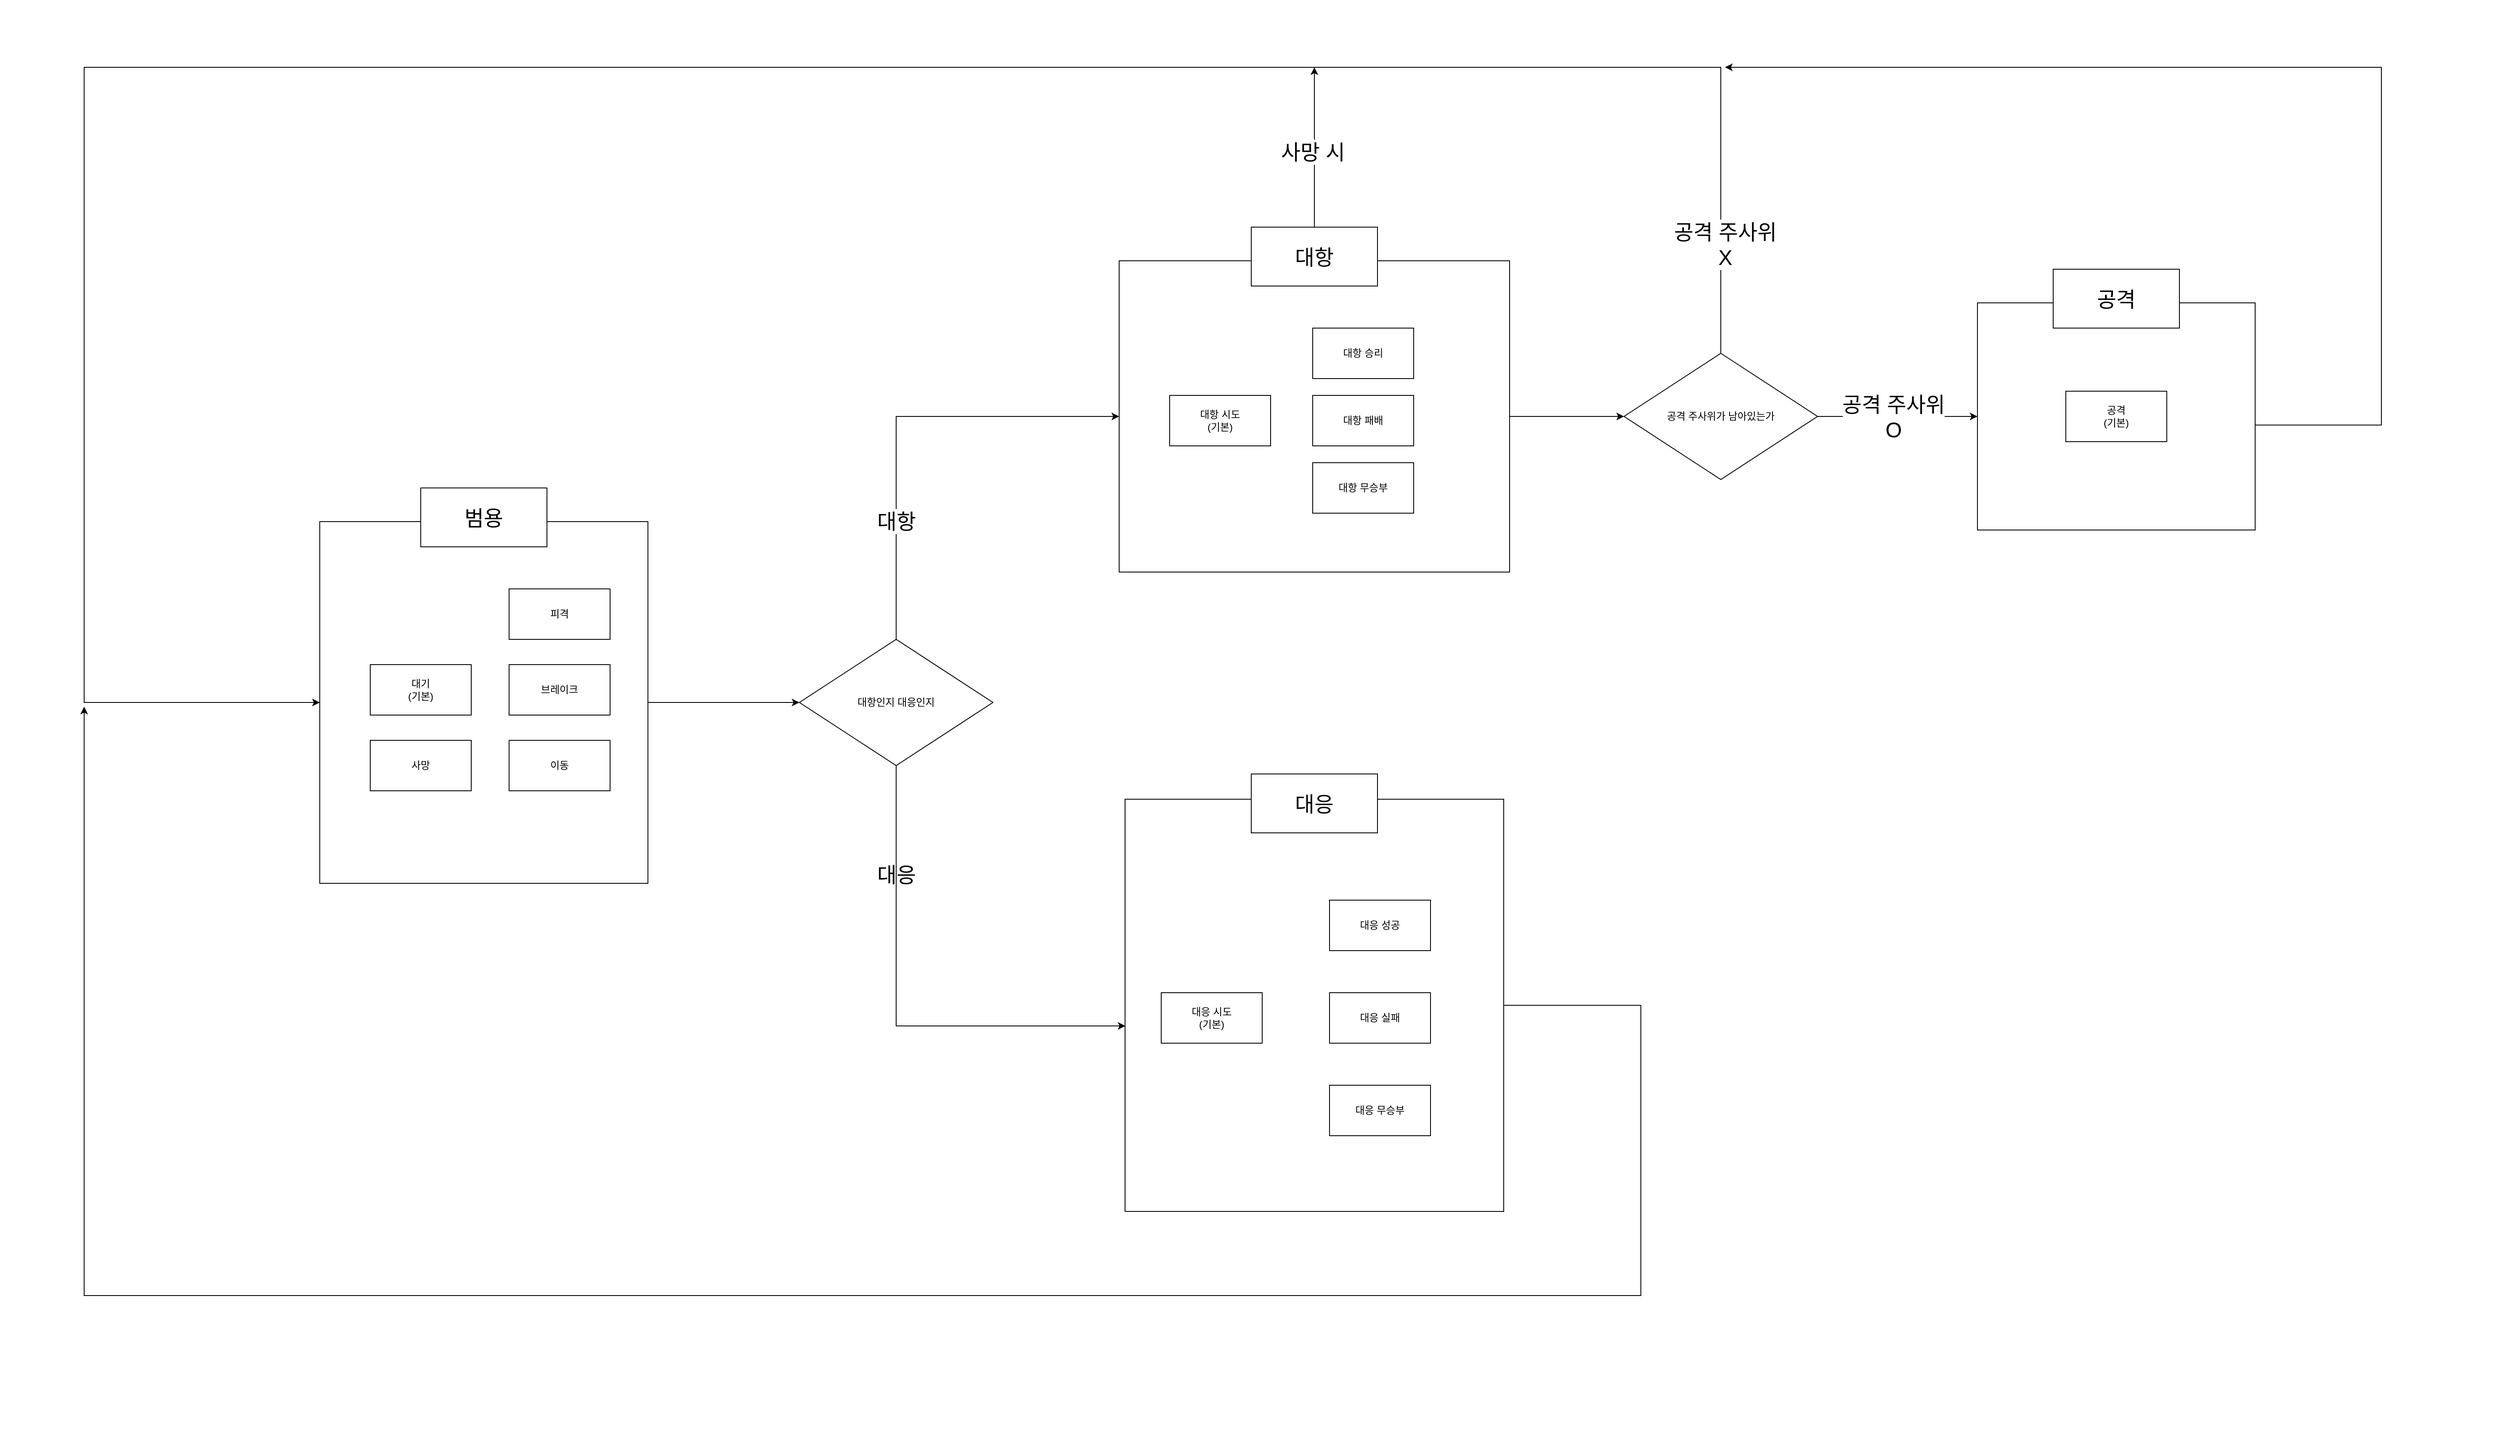 <mxfile version="27.0.9">
  <diagram name="페이지-1" id="XtaoMWu3iN8urgkja3mv">
    <mxGraphModel dx="2253" dy="2010" grid="1" gridSize="10" guides="1" tooltips="1" connect="1" arrows="1" fold="1" page="1" pageScale="1" pageWidth="827" pageHeight="1169" math="0" shadow="0">
      <root>
        <mxCell id="0" />
        <mxCell id="1" parent="0" />
        <mxCell id="rGzVc15115636eh3FyGJ-69" value="" style="rounded=0;whiteSpace=wrap;html=1;fillColor=none;strokeColor=none;" parent="1" vertex="1">
          <mxGeometry x="-710" y="-280" width="2970" height="1700" as="geometry" />
        </mxCell>
        <mxCell id="rGzVc15115636eh3FyGJ-7" value="" style="group" parent="1" vertex="1" connectable="0">
          <mxGeometry x="-300" y="300" width="420" height="470" as="geometry" />
        </mxCell>
        <mxCell id="rGzVc15115636eh3FyGJ-6" value="" style="group" parent="rGzVc15115636eh3FyGJ-7" vertex="1" connectable="0">
          <mxGeometry y="70" width="420" height="400" as="geometry" />
        </mxCell>
        <mxCell id="rGzVc15115636eh3FyGJ-1" value="" style="rounded=0;whiteSpace=wrap;html=1;" parent="rGzVc15115636eh3FyGJ-6" vertex="1">
          <mxGeometry x="-30" y="-30" width="390" height="430" as="geometry" />
        </mxCell>
        <mxCell id="rGzVc15115636eh3FyGJ-8" value="대기&lt;div&gt;(기본)&lt;/div&gt;" style="rounded=0;whiteSpace=wrap;html=1;" parent="rGzVc15115636eh3FyGJ-6" vertex="1">
          <mxGeometry x="30" y="140" width="120" height="60" as="geometry" />
        </mxCell>
        <mxCell id="rGzVc15115636eh3FyGJ-9" value="이동" style="rounded=0;whiteSpace=wrap;html=1;" parent="rGzVc15115636eh3FyGJ-6" vertex="1">
          <mxGeometry x="195" y="230" width="120" height="60" as="geometry" />
        </mxCell>
        <mxCell id="rGzVc15115636eh3FyGJ-12" value="브레이크" style="rounded=0;whiteSpace=wrap;html=1;" parent="rGzVc15115636eh3FyGJ-6" vertex="1">
          <mxGeometry x="195" y="140" width="120" height="60" as="geometry" />
        </mxCell>
        <mxCell id="rGzVc15115636eh3FyGJ-11" value="사망" style="rounded=0;whiteSpace=wrap;html=1;" parent="rGzVc15115636eh3FyGJ-6" vertex="1">
          <mxGeometry x="30" y="230" width="120" height="60" as="geometry" />
        </mxCell>
        <mxCell id="rGzVc15115636eh3FyGJ-10" value="피격" style="rounded=0;whiteSpace=wrap;html=1;" parent="rGzVc15115636eh3FyGJ-6" vertex="1">
          <mxGeometry x="195" y="50" width="120" height="60" as="geometry" />
        </mxCell>
        <mxCell id="rGzVc15115636eh3FyGJ-5" value="&lt;font style=&quot;font-size: 25px;&quot;&gt;범용&lt;/font&gt;" style="rounded=0;whiteSpace=wrap;html=1;" parent="rGzVc15115636eh3FyGJ-7" vertex="1">
          <mxGeometry x="90" width="150" height="70" as="geometry" />
        </mxCell>
        <mxCell id="rGzVc15115636eh3FyGJ-14" value="" style="group" parent="1" vertex="1" connectable="0">
          <mxGeometry x="620" y="-10" width="464" height="490" as="geometry" />
        </mxCell>
        <mxCell id="rGzVc15115636eh3FyGJ-2" value="" style="rounded=0;whiteSpace=wrap;html=1;" parent="rGzVc15115636eh3FyGJ-14" vertex="1">
          <mxGeometry y="40" width="464" height="370" as="geometry" />
        </mxCell>
        <mxCell id="rGzVc15115636eh3FyGJ-61" style="edgeStyle=orthogonalEdgeStyle;rounded=0;orthogonalLoop=1;jettySize=auto;html=1;exitX=0.5;exitY=0;exitDx=0;exitDy=0;" parent="rGzVc15115636eh3FyGJ-14" source="rGzVc15115636eh3FyGJ-13" edge="1">
          <mxGeometry relative="1" as="geometry">
            <mxPoint x="232" y="-190" as="targetPoint" />
          </mxGeometry>
        </mxCell>
        <mxCell id="rGzVc15115636eh3FyGJ-13" value="&lt;font style=&quot;font-size: 25px;&quot;&gt;대항&lt;/font&gt;" style="rounded=0;whiteSpace=wrap;html=1;" parent="rGzVc15115636eh3FyGJ-14" vertex="1">
          <mxGeometry x="157" width="150" height="70" as="geometry" />
        </mxCell>
        <mxCell id="rGzVc15115636eh3FyGJ-28" value="대항 시도&lt;div&gt;(기본)&lt;/div&gt;" style="rounded=0;whiteSpace=wrap;html=1;" parent="rGzVc15115636eh3FyGJ-14" vertex="1">
          <mxGeometry x="60" y="200" width="120" height="60" as="geometry" />
        </mxCell>
        <mxCell id="rGzVc15115636eh3FyGJ-29" value="대항 승리" style="rounded=0;whiteSpace=wrap;html=1;" parent="rGzVc15115636eh3FyGJ-14" vertex="1">
          <mxGeometry x="230" y="120" width="120" height="60" as="geometry" />
        </mxCell>
        <mxCell id="rGzVc15115636eh3FyGJ-30" value="대항 패배" style="rounded=0;whiteSpace=wrap;html=1;" parent="rGzVc15115636eh3FyGJ-14" vertex="1">
          <mxGeometry x="230" y="200" width="120" height="60" as="geometry" />
        </mxCell>
        <mxCell id="rGzVc15115636eh3FyGJ-31" value="대항 무승부" style="rounded=0;whiteSpace=wrap;html=1;" parent="rGzVc15115636eh3FyGJ-14" vertex="1">
          <mxGeometry x="230" y="280" width="120" height="60" as="geometry" />
        </mxCell>
        <mxCell id="rGzVc15115636eh3FyGJ-16" value="" style="group" parent="1" vertex="1" connectable="0">
          <mxGeometry x="627" y="640" width="450" height="520" as="geometry" />
        </mxCell>
        <mxCell id="rGzVc15115636eh3FyGJ-65" style="edgeStyle=orthogonalEdgeStyle;rounded=0;orthogonalLoop=1;jettySize=auto;html=1;exitX=1;exitY=0.5;exitDx=0;exitDy=0;" parent="rGzVc15115636eh3FyGJ-16" source="rGzVc15115636eh3FyGJ-3" edge="1">
          <mxGeometry relative="1" as="geometry">
            <mxPoint x="-1237" y="-80" as="targetPoint" />
            <Array as="points">
              <mxPoint x="613" y="275" />
              <mxPoint x="613" y="620" />
              <mxPoint x="-1237" y="620" />
            </Array>
          </mxGeometry>
        </mxCell>
        <mxCell id="rGzVc15115636eh3FyGJ-3" value="" style="rounded=0;whiteSpace=wrap;html=1;" parent="rGzVc15115636eh3FyGJ-16" vertex="1">
          <mxGeometry y="30" width="450" height="490" as="geometry" />
        </mxCell>
        <mxCell id="rGzVc15115636eh3FyGJ-15" value="&lt;font style=&quot;font-size: 25px;&quot;&gt;대응&lt;/font&gt;" style="rounded=0;whiteSpace=wrap;html=1;" parent="rGzVc15115636eh3FyGJ-16" vertex="1">
          <mxGeometry x="150" width="150" height="70" as="geometry" />
        </mxCell>
        <mxCell id="rGzVc15115636eh3FyGJ-42" value="대응 성공" style="rounded=0;whiteSpace=wrap;html=1;" parent="rGzVc15115636eh3FyGJ-16" vertex="1">
          <mxGeometry x="243" y="150" width="120" height="60" as="geometry" />
        </mxCell>
        <mxCell id="rGzVc15115636eh3FyGJ-43" value="대응 실패" style="rounded=0;whiteSpace=wrap;html=1;" parent="rGzVc15115636eh3FyGJ-16" vertex="1">
          <mxGeometry x="243" y="260" width="120" height="60" as="geometry" />
        </mxCell>
        <mxCell id="rGzVc15115636eh3FyGJ-44" value="대응 무승부" style="rounded=0;whiteSpace=wrap;html=1;" parent="rGzVc15115636eh3FyGJ-16" vertex="1">
          <mxGeometry x="243" y="370" width="120" height="60" as="geometry" />
        </mxCell>
        <mxCell id="rGzVc15115636eh3FyGJ-64" value="대응 시도&lt;br&gt;&lt;div&gt;(기본)&lt;/div&gt;" style="rounded=0;whiteSpace=wrap;html=1;" parent="rGzVc15115636eh3FyGJ-16" vertex="1">
          <mxGeometry x="43" y="260" width="120" height="60" as="geometry" />
        </mxCell>
        <mxCell id="rGzVc15115636eh3FyGJ-18" value="" style="group" parent="1" vertex="1" connectable="0">
          <mxGeometry x="1550" y="40" width="510" height="530" as="geometry" />
        </mxCell>
        <mxCell id="rGzVc15115636eh3FyGJ-63" style="edgeStyle=orthogonalEdgeStyle;rounded=0;orthogonalLoop=1;jettySize=auto;html=1;exitX=0.999;exitY=0.538;exitDx=0;exitDy=0;exitPerimeter=0;" parent="rGzVc15115636eh3FyGJ-18" source="rGzVc15115636eh3FyGJ-4" edge="1">
          <mxGeometry relative="1" as="geometry">
            <mxPoint x="-210" y="-240" as="targetPoint" />
            <Array as="points">
              <mxPoint x="570" y="185" />
              <mxPoint x="570" y="-240" />
            </Array>
          </mxGeometry>
        </mxCell>
        <mxCell id="rGzVc15115636eh3FyGJ-4" value="" style="rounded=0;whiteSpace=wrap;html=1;" parent="rGzVc15115636eh3FyGJ-18" vertex="1">
          <mxGeometry x="90" y="40" width="330" height="270" as="geometry" />
        </mxCell>
        <mxCell id="rGzVc15115636eh3FyGJ-17" value="&lt;font style=&quot;font-size: 25px;&quot;&gt;공격&lt;/font&gt;" style="rounded=0;whiteSpace=wrap;html=1;" parent="rGzVc15115636eh3FyGJ-18" vertex="1">
          <mxGeometry x="180" width="150" height="70" as="geometry" />
        </mxCell>
        <mxCell id="rGzVc15115636eh3FyGJ-32" value="공격&lt;div&gt;(기본)&lt;/div&gt;" style="rounded=0;whiteSpace=wrap;html=1;" parent="rGzVc15115636eh3FyGJ-18" vertex="1">
          <mxGeometry x="195" y="145" width="120" height="60" as="geometry" />
        </mxCell>
        <mxCell id="rGzVc15115636eh3FyGJ-46" value="" style="endArrow=classic;html=1;rounded=0;exitX=1;exitY=0.5;exitDx=0;exitDy=0;entryX=0;entryY=0.5;entryDx=0;entryDy=0;" parent="1" source="rGzVc15115636eh3FyGJ-1" target="rGzVc15115636eh3FyGJ-47" edge="1">
          <mxGeometry width="50" height="50" relative="1" as="geometry">
            <mxPoint x="510" y="600" as="sourcePoint" />
            <mxPoint x="440" y="520" as="targetPoint" />
          </mxGeometry>
        </mxCell>
        <mxCell id="rGzVc15115636eh3FyGJ-49" style="edgeStyle=orthogonalEdgeStyle;rounded=0;orthogonalLoop=1;jettySize=auto;html=1;entryX=0;entryY=0.5;entryDx=0;entryDy=0;exitX=0.5;exitY=0;exitDx=0;exitDy=0;" parent="1" source="rGzVc15115636eh3FyGJ-47" target="rGzVc15115636eh3FyGJ-2" edge="1">
          <mxGeometry relative="1" as="geometry">
            <mxPoint x="355" y="460" as="targetPoint" />
          </mxGeometry>
        </mxCell>
        <mxCell id="rGzVc15115636eh3FyGJ-51" value="&lt;font style=&quot;font-size: 25px;&quot;&gt;대항&lt;/font&gt;" style="edgeLabel;html=1;align=center;verticalAlign=middle;resizable=0;points=[];spacing=7;" parent="rGzVc15115636eh3FyGJ-49" vertex="1" connectable="0">
          <mxGeometry x="-0.446" y="3" relative="1" as="geometry">
            <mxPoint x="3" y="6" as="offset" />
          </mxGeometry>
        </mxCell>
        <mxCell id="rGzVc15115636eh3FyGJ-53" value="&lt;span style=&quot;font-size: 25px;&quot;&gt;대응&lt;/span&gt;" style="edgeLabel;html=1;align=center;verticalAlign=middle;resizable=0;points=[];spacing=7;" parent="rGzVc15115636eh3FyGJ-49" vertex="1" connectable="0">
          <mxGeometry x="-0.446" y="3" relative="1" as="geometry">
            <mxPoint x="3" y="426" as="offset" />
          </mxGeometry>
        </mxCell>
        <mxCell id="rGzVc15115636eh3FyGJ-47" value="대항인지 대응인지" style="rhombus;whiteSpace=wrap;html=1;" parent="1" vertex="1">
          <mxGeometry x="240" y="480" width="230" height="150" as="geometry" />
        </mxCell>
        <mxCell id="rGzVc15115636eh3FyGJ-50" style="edgeStyle=orthogonalEdgeStyle;rounded=0;orthogonalLoop=1;jettySize=auto;html=1;entryX=0.001;entryY=0.55;entryDx=0;entryDy=0;entryPerimeter=0;exitX=0.5;exitY=1;exitDx=0;exitDy=0;" parent="1" source="rGzVc15115636eh3FyGJ-47" target="rGzVc15115636eh3FyGJ-3" edge="1">
          <mxGeometry relative="1" as="geometry" />
        </mxCell>
        <mxCell id="rGzVc15115636eh3FyGJ-57" style="edgeStyle=orthogonalEdgeStyle;rounded=0;orthogonalLoop=1;jettySize=auto;html=1;entryX=0;entryY=0.5;entryDx=0;entryDy=0;" parent="1" source="rGzVc15115636eh3FyGJ-55" target="rGzVc15115636eh3FyGJ-4" edge="1">
          <mxGeometry relative="1" as="geometry" />
        </mxCell>
        <mxCell id="rGzVc15115636eh3FyGJ-59" style="edgeStyle=orthogonalEdgeStyle;rounded=0;orthogonalLoop=1;jettySize=auto;html=1;exitX=0.5;exitY=0;exitDx=0;exitDy=0;entryX=0;entryY=0.5;entryDx=0;entryDy=0;" parent="1" source="rGzVc15115636eh3FyGJ-55" target="rGzVc15115636eh3FyGJ-1" edge="1">
          <mxGeometry relative="1" as="geometry">
            <mxPoint x="1040" y="-170" as="targetPoint" />
            <Array as="points">
              <mxPoint x="1335" y="-200" />
              <mxPoint x="-610" y="-200" />
              <mxPoint x="-610" y="555" />
            </Array>
          </mxGeometry>
        </mxCell>
        <mxCell id="rGzVc15115636eh3FyGJ-55" value="공격 주사위가 남아있는가" style="rhombus;whiteSpace=wrap;html=1;" parent="1" vertex="1">
          <mxGeometry x="1220" y="140" width="230" height="150" as="geometry" />
        </mxCell>
        <mxCell id="rGzVc15115636eh3FyGJ-54" style="edgeStyle=orthogonalEdgeStyle;rounded=0;orthogonalLoop=1;jettySize=auto;html=1;exitX=1;exitY=0.5;exitDx=0;exitDy=0;entryX=0;entryY=0.5;entryDx=0;entryDy=0;" parent="1" source="rGzVc15115636eh3FyGJ-2" target="rGzVc15115636eh3FyGJ-55" edge="1">
          <mxGeometry relative="1" as="geometry">
            <mxPoint x="1220" y="214.8" as="targetPoint" />
          </mxGeometry>
        </mxCell>
        <mxCell id="rGzVc15115636eh3FyGJ-58" value="&lt;font style=&quot;font-size: 25px;&quot;&gt;공격 주사위&lt;/font&gt;&lt;div&gt;&lt;span style=&quot;font-size: 25px;&quot;&gt;O&lt;/span&gt;&lt;/div&gt;" style="edgeLabel;html=1;align=center;verticalAlign=middle;resizable=0;points=[];spacing=7;" parent="1" vertex="1" connectable="0">
          <mxGeometry x="1540" y="215" as="geometry" />
        </mxCell>
        <mxCell id="rGzVc15115636eh3FyGJ-60" value="&lt;span style=&quot;font-size: 25px;&quot;&gt;공격 주사위&lt;/span&gt;&lt;div&gt;&lt;span style=&quot;font-size: 25px;&quot;&gt;X&lt;/span&gt;&lt;/div&gt;" style="edgeLabel;html=1;align=center;verticalAlign=middle;resizable=0;points=[];spacing=7;" parent="1" vertex="1" connectable="0">
          <mxGeometry x="1340" y="10" as="geometry" />
        </mxCell>
        <mxCell id="rGzVc15115636eh3FyGJ-62" value="&lt;span style=&quot;font-size: 25px;&quot;&gt;사망 시&lt;/span&gt;" style="edgeLabel;html=1;align=center;verticalAlign=middle;resizable=0;points=[];spacing=7;" parent="1" vertex="1" connectable="0">
          <mxGeometry x="850" y="-100" as="geometry" />
        </mxCell>
      </root>
    </mxGraphModel>
  </diagram>
</mxfile>
